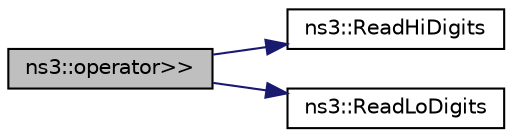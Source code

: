 digraph "ns3::operator&gt;&gt;"
{
  edge [fontname="Helvetica",fontsize="10",labelfontname="Helvetica",labelfontsize="10"];
  node [fontname="Helvetica",fontsize="10",shape=record];
  rankdir="LR";
  Node1 [label="ns3::operator\>\>",height=0.2,width=0.4,color="black", fillcolor="grey75", style="filled", fontcolor="black"];
  Node1 -> Node2 [color="midnightblue",fontsize="10",style="solid"];
  Node2 [label="ns3::ReadHiDigits",height=0.2,width=0.4,color="black", fillcolor="white", style="filled",URL="$df/dc6/group__highprec.html#gaa469dde0cf73e354d1e44a7501c53a53"];
  Node1 -> Node3 [color="midnightblue",fontsize="10",style="solid"];
  Node3 [label="ns3::ReadLoDigits",height=0.2,width=0.4,color="black", fillcolor="white", style="filled",URL="$df/dc6/group__highprec.html#gab93a9afd92c0bdab641e9bd5f8d7fd1a"];
}
